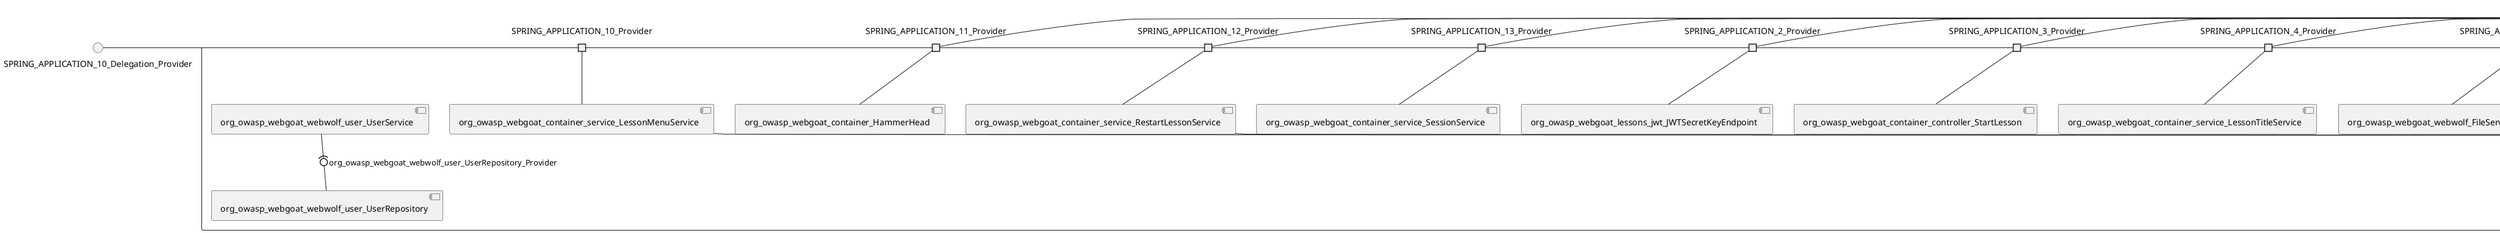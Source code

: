 @startuml
skinparam fixCircleLabelOverlapping true
skinparam componentStyle uml2
() SPRING_APPLICATION_10_Delegation_Provider
() SPRING_APPLICATION_11_Delegation_Provider
() SPRING_APPLICATION_12_Delegation_Provider
() SPRING_APPLICATION_13_Delegation_Provider
() SPRING_APPLICATION_2_Delegation_Provider
() SPRING_APPLICATION_3_Delegation_Provider
() SPRING_APPLICATION_4_Delegation_Provider
() SPRING_APPLICATION_5_Delegation_Provider
() SPRING_APPLICATION_6_Delegation_Provider
() SPRING_APPLICATION_7_Delegation_Provider
() SPRING_APPLICATION_8_Delegation_Provider
() SPRING_APPLICATION_9_Delegation_Provider
() SPRING_APPLICATION_BypassRestrictions_FieldRestrictions_POST_Delegation_Provider
() SPRING_APPLICATION_BypassRestrictions_frontendValidation_POST_Delegation_Provider
() SPRING_APPLICATION_ChromeDevTools_dummy_POST_Delegation_Provider
() SPRING_APPLICATION_CrossSiteScriptingStored_stored_xss_follow_up_POST_Delegation_Provider
() SPRING_APPLICATION_CrossSiteScripting_attack1_POST_Delegation_Provider
() SPRING_APPLICATION_CrossSiteScripting_attack3_POST_Delegation_Provider
() SPRING_APPLICATION_CrossSiteScripting_attack4_POST_Delegation_Provider
() SPRING_APPLICATION_CrossSiteScripting_attack5a_GET_Delegation_Provider
() SPRING_APPLICATION_CrossSiteScripting_attack6a_POST_Delegation_Provider
() SPRING_APPLICATION_CrossSiteScripting_dom_follow_up_POST_Delegation_Provider
() SPRING_APPLICATION_CrossSiteScripting_phone_home_xss_POST_Delegation_Provider
() SPRING_APPLICATION_CrossSiteScripting_quiz_GET_POST_Delegation_Provider
() SPRING_APPLICATION_Delegation_Provider
() SPRING_APPLICATION_GET_10_Delegation_Provider
() SPRING_APPLICATION_GET_11_Delegation_Provider
() SPRING_APPLICATION_GET_2_Delegation_Provider
() SPRING_APPLICATION_GET_3_Delegation_Provider
() SPRING_APPLICATION_GET_4_Delegation_Provider
() SPRING_APPLICATION_GET_5_Delegation_Provider
() SPRING_APPLICATION_GET_6_Delegation_Provider
() SPRING_APPLICATION_GET_7_Delegation_Provider
() SPRING_APPLICATION_GET_8_Delegation_Provider
() SPRING_APPLICATION_GET_9_Delegation_Provider
() SPRING_APPLICATION_GET_Delegation_Provider
() SPRING_APPLICATION_HtmlTampering_task_POST_Delegation_Provider
() SPRING_APPLICATION_HttpBasics_attack1_POST_Delegation_Provider
() SPRING_APPLICATION_HttpBasics_attack2_POST_Delegation_Provider
() SPRING_APPLICATION_IDOR_diff_attributes_POST_Delegation_Provider
() SPRING_APPLICATION_IDOR_login_POST_Delegation_Provider
() SPRING_APPLICATION_IDOR_profile_alt_path_POST_Delegation_Provider
() SPRING_APPLICATION_InsecureDeserialization_task_POST_Delegation_Provider
() SPRING_APPLICATION_InsecureLogin_POST_Delegation_Provider
() SPRING_APPLICATION_JWT_decode_POST_Delegation_Provider
() SPRING_APPLICATION_JWT_jku_POST_Delegation_Provider
() SPRING_APPLICATION_JWT_kid_POST_Delegation_Provider
() SPRING_APPLICATION_JWT_quiz_GET_POST_Delegation_Provider
() SPRING_APPLICATION_JWT_refresh_POST_Delegation_Provider
() SPRING_APPLICATION_JWT_votings_GET_POST_Delegation_Provider
() SPRING_APPLICATION_LogSpoofing_log_bleeding_POST_Delegation_Provider
() SPRING_APPLICATION_LogSpoofing_log_spoofing_POST_Delegation_Provider
() SPRING_APPLICATION_POST_10_Delegation_Provider
() SPRING_APPLICATION_POST_11_Delegation_Provider
() SPRING_APPLICATION_POST_12_Delegation_Provider
() SPRING_APPLICATION_POST_13_Delegation_Provider
() SPRING_APPLICATION_POST_14_Delegation_Provider
() SPRING_APPLICATION_POST_15_Delegation_Provider
() SPRING_APPLICATION_POST_16_Delegation_Provider
() SPRING_APPLICATION_POST_17_Delegation_Provider
() SPRING_APPLICATION_POST_18_Delegation_Provider
() SPRING_APPLICATION_POST_2_Delegation_Provider
() SPRING_APPLICATION_POST_3_Delegation_Provider
() SPRING_APPLICATION_POST_4_Delegation_Provider
() SPRING_APPLICATION_POST_5_Delegation_Provider
() SPRING_APPLICATION_POST_6_Delegation_Provider
() SPRING_APPLICATION_POST_7_Delegation_Provider
() SPRING_APPLICATION_POST_8_Delegation_Provider
() SPRING_APPLICATION_POST_9_Delegation_Provider
() SPRING_APPLICATION_POST_Delegation_Provider
() SPRING_APPLICATION_PUT_Delegation_Provider
() SPRING_APPLICATION_PasswordReset_ForgotPassword_create_password_reset_link_POST_Delegation_Provider
() SPRING_APPLICATION_PasswordReset_SecurityQuestions_POST_Delegation_Provider
() SPRING_APPLICATION_PasswordReset_reset_POST_Delegation_Provider
() SPRING_APPLICATION_PathTraversal_profile_picture_GET_Delegation_Provider
() SPRING_APPLICATION_PathTraversal_profile_picture_fix_GET_Delegation_Provider
() SPRING_APPLICATION_PathTraversal_profile_upload_POST_Delegation_Provider
() SPRING_APPLICATION_PathTraversal_profile_upload_fix_POST_Delegation_Provider
() SPRING_APPLICATION_PathTraversal_profile_upload_remove_user_input_POST_Delegation_Provider
() SPRING_APPLICATION_PathTraversal_random_POST_Delegation_Provider
() SPRING_APPLICATION_PathTraversal_random_picture_GET_Delegation_Provider
() SPRING_APPLICATION_PathTraversal_zip_slip_GET_POST_Delegation_Provider
() SPRING_APPLICATION_SSRF_task1_POST_Delegation_Provider
() SPRING_APPLICATION_SSRF_task2_POST_Delegation_Provider
() SPRING_APPLICATION_SecurePasswords_assignment_POST_Delegation_Provider
() SPRING_APPLICATION_SqlInjectionAdvanced_attack6a_POST_Delegation_Provider
() SPRING_APPLICATION_SqlInjectionAdvanced_attack6b_POST_Delegation_Provider
() SPRING_APPLICATION_SqlInjectionAdvanced_challenge_Login_POST_Delegation_Provider
() SPRING_APPLICATION_SqlInjectionAdvanced_challenge_PUT_Delegation_Provider
() SPRING_APPLICATION_SqlInjectionAdvanced_quiz_GET_POST_Delegation_Provider
() SPRING_APPLICATION_SqlInjectionMitigations_attack10a_POST_Delegation_Provider
() SPRING_APPLICATION_SqlInjectionMitigations_attack10b_POST_Delegation_Provider
() SPRING_APPLICATION_SqlInjectionMitigations_attack12a_POST_Delegation_Provider
() SPRING_APPLICATION_SqlInjectionMitigations_servers_GET_Delegation_Provider
() SPRING_APPLICATION_SqlInjection_assignment5a_POST_Delegation_Provider
() SPRING_APPLICATION_SqlInjection_assignment5b_POST_Delegation_Provider
() SPRING_APPLICATION_SqlInjection_attack10_POST_Delegation_Provider
() SPRING_APPLICATION_SqlInjection_attack2_POST_Delegation_Provider
() SPRING_APPLICATION_SqlInjection_attack3_POST_Delegation_Provider
() SPRING_APPLICATION_SqlInjection_attack4_POST_Delegation_Provider
() SPRING_APPLICATION_SqlInjection_attack5_POST_Delegation_Provider
() SPRING_APPLICATION_SqlInjection_attack8_POST_Delegation_Provider
() SPRING_APPLICATION_SqlInjection_attack9_POST_Delegation_Provider
() SPRING_APPLICATION_SqlOnlyInputValidationOnKeywords_attack_POST_Delegation_Provider
() SPRING_APPLICATION_SqlOnlyInputValidation_attack_POST_Delegation_Provider
() SPRING_APPLICATION_VulnerableComponents_attack1_POST_Delegation_Provider
() SPRING_APPLICATION_WebWolf_GET_Delegation_Provider
() SPRING_APPLICATION_WebWolf_landing_POST_Delegation_Provider
() SPRING_APPLICATION_WebWolf_mail_POST_Delegation_Provider
() SPRING_APPLICATION_challenge_1_POST_Delegation_Provider
() SPRING_APPLICATION_challenge_5_POST_Delegation_Provider
() SPRING_APPLICATION_challenge_7_POST_Delegation_Provider
() SPRING_APPLICATION_challenge_8_GET_Delegation_Provider
() SPRING_APPLICATION_challenge_logo_Delegation_Provider
() SPRING_APPLICATION_cia_quiz_GET_POST_Delegation_Provider
() SPRING_APPLICATION_clientSideFiltering_attack1_POST_Delegation_Provider
() SPRING_APPLICATION_clientSideFiltering_challenge_store_coupons_GET_Delegation_Provider
() SPRING_APPLICATION_clientSideFiltering_getItForFree_POST_Delegation_Provider
() SPRING_APPLICATION_clientSideFiltering_salaries_GET_Delegation_Provider
() SPRING_APPLICATION_crypto_encoding_xor_POST_Delegation_Provider
() SPRING_APPLICATION_crypto_secure_defaults_POST_Delegation_Provider
() SPRING_APPLICATION_jwt_GET_Delegation_Provider
() SPRING_APPLICATION_landing_Delegation_Provider
() SPRING_APPLICATION_lesson_template_GET_POST_Delegation_Provider
() SPRING_APPLICATION_login_oauth_mvc_GET_Delegation_Provider
() SPRING_APPLICATION_mail_DELETE_GET_POST_Delegation_Provider
() SPRING_APPLICATION_register_mvc_POST_Delegation_Provider
() SPRING_APPLICATION_registration_GET_Delegation_Provider
() SPRING_APPLICATION_requests_GET_Delegation_Provider
() SPRING_APPLICATION_scoreboard_data_GET_Delegation_Provider
() SPRING_APPLICATION_server_directory_GET_Delegation_Provider
() SPRING_APPLICATION_service_lessonoverview_mvc_Delegation_Provider
() SPRING_APPLICATION_xxe_comments_GET_Delegation_Provider
rectangle System {
[org_owasp_webgoat_container_HammerHead] [[webgoat-webgoat.repository#_oQpfct-qEe6QaYG_9ktS0Q]]
[org_owasp_webgoat_container_WebWolfRedirect] [[webgoat-webgoat.repository#_oQpfct-qEe6QaYG_9ktS0Q]]
[org_owasp_webgoat_container_controller_StartLesson] [[webgoat-webgoat.repository#_oQpfct-qEe6QaYG_9ktS0Q]]
[org_owasp_webgoat_container_controller_Welcome] [[webgoat-webgoat.repository#_oQpfct-qEe6QaYG_9ktS0Q]]
[org_owasp_webgoat_container_i18n_PluginMessages_Provider] [[webgoat-webgoat.repository#_oQpfct-qEe6QaYG_9ktS0Q]]
[org_owasp_webgoat_container_service_EnvironmentService] [[webgoat-webgoat.repository#_oQpfct-qEe6QaYG_9ktS0Q]]
[org_owasp_webgoat_container_service_HintService] [[webgoat-webgoat.repository#_oQpfct-qEe6QaYG_9ktS0Q]]
[org_owasp_webgoat_container_service_LabelDebugService] [[webgoat-webgoat.repository#_oQpfct-qEe6QaYG_9ktS0Q]]
[org_owasp_webgoat_container_service_LabelService] [[webgoat-webgoat.repository#_oQpfct-qEe6QaYG_9ktS0Q]]
[org_owasp_webgoat_container_service_LessonInfoService] [[webgoat-webgoat.repository#_oQpfct-qEe6QaYG_9ktS0Q]]
[org_owasp_webgoat_container_service_LessonMenuService] [[webgoat-webgoat.repository#_oQpfct-qEe6QaYG_9ktS0Q]]
[org_owasp_webgoat_container_service_LessonProgressService] [[webgoat-webgoat.repository#_oQpfct-qEe6QaYG_9ktS0Q]]
[org_owasp_webgoat_container_service_LessonTitleService] [[webgoat-webgoat.repository#_oQpfct-qEe6QaYG_9ktS0Q]]
[org_owasp_webgoat_container_service_ReportCardService] [[webgoat-webgoat.repository#_oQpfct-qEe6QaYG_9ktS0Q]]
[org_owasp_webgoat_container_service_RestartLessonService] [[webgoat-webgoat.repository#_oQpfct-qEe6QaYG_9ktS0Q]]
[org_owasp_webgoat_container_service_SessionService] [[webgoat-webgoat.repository#_oQpfct-qEe6QaYG_9ktS0Q]]
[org_owasp_webgoat_container_session_UserSessionData_Provider] [[webgoat-webgoat.repository#_oQpfct-qEe6QaYG_9ktS0Q]]
[org_owasp_webgoat_container_session_WebSession_Provider] [[webgoat-webgoat.repository#_oQpfct-qEe6QaYG_9ktS0Q]]
[org_owasp_webgoat_container_users_RegistrationController] [[webgoat-webgoat.repository#_oQpfct-qEe6QaYG_9ktS0Q]]
[org_owasp_webgoat_container_users_Scoreboard] [[webgoat-webgoat.repository#_oQpfct-qEe6QaYG_9ktS0Q]]
[org_owasp_webgoat_container_users_UserRepository] [[webgoat-webgoat.repository#_oQpfct-qEe6QaYG_9ktS0Q]]
[org_owasp_webgoat_container_users_UserService] [[webgoat-webgoat.repository#_oQpfct-qEe6QaYG_9ktS0Q]]
[org_owasp_webgoat_container_users_UserTrackerRepository] [[webgoat-webgoat.repository#_oQpfct-qEe6QaYG_9ktS0Q]]
[org_owasp_webgoat_lessons_authbypass_VerifyAccount] [[webgoat-webgoat.repository#_oQpfct-qEe6QaYG_9ktS0Q]]
[org_owasp_webgoat_lessons_bypassrestrictions_BypassRestrictionsFieldRestrictions] [[webgoat-webgoat.repository#_oQpfct-qEe6QaYG_9ktS0Q]]
[org_owasp_webgoat_lessons_bypassrestrictions_BypassRestrictionsFrontendValidation] [[webgoat-webgoat.repository#_oQpfct-qEe6QaYG_9ktS0Q]]
[org_owasp_webgoat_lessons_challenges_FlagController] [[webgoat-webgoat.repository#_oQpfct-qEe6QaYG_9ktS0Q]]
[org_owasp_webgoat_lessons_challenges_challenge1_Assignment1] [[webgoat-webgoat.repository#_oQpfct-qEe6QaYG_9ktS0Q]]
[org_owasp_webgoat_lessons_challenges_challenge1_ImageServlet] [[webgoat-webgoat.repository#_oQpfct-qEe6QaYG_9ktS0Q]]
[org_owasp_webgoat_lessons_challenges_challenge5_Assignment5] [[webgoat-webgoat.repository#_oQpfct-qEe6QaYG_9ktS0Q]]
[org_owasp_webgoat_lessons_challenges_challenge7_Assignment7] [[webgoat-webgoat.repository#_oQpfct-qEe6QaYG_9ktS0Q]]
[org_owasp_webgoat_lessons_challenges_challenge8_Assignment8] [[webgoat-webgoat.repository#_oQpfct-qEe6QaYG_9ktS0Q]]
[org_owasp_webgoat_lessons_chromedevtools_NetworkDummy] [[webgoat-webgoat.repository#_oQpfct-qEe6QaYG_9ktS0Q]]
[org_owasp_webgoat_lessons_chromedevtools_NetworkLesson] [[webgoat-webgoat.repository#_oQpfct-qEe6QaYG_9ktS0Q]]
[org_owasp_webgoat_lessons_cia_CIAQuiz] [[webgoat-webgoat.repository#_oQpfct-qEe6QaYG_9ktS0Q]]
[org_owasp_webgoat_lessons_clientsidefiltering_ClientSideFilteringAssignment] [[webgoat-webgoat.repository#_oQpfct-qEe6QaYG_9ktS0Q]]
[org_owasp_webgoat_lessons_clientsidefiltering_ClientSideFilteringFreeAssignment] [[webgoat-webgoat.repository#_oQpfct-qEe6QaYG_9ktS0Q]]
[org_owasp_webgoat_lessons_clientsidefiltering_Salaries] [[webgoat-webgoat.repository#_oQpfct-qEe6QaYG_9ktS0Q]]
[org_owasp_webgoat_lessons_clientsidefiltering_ShopEndpoint] [[webgoat-webgoat.repository#_oQpfct-qEe6QaYG_9ktS0Q]]
[org_owasp_webgoat_lessons_cryptography_EncodingAssignment] [[webgoat-webgoat.repository#_oQpfct-qEe6QaYG_9ktS0Q]]
[org_owasp_webgoat_lessons_cryptography_HashingAssignment] [[webgoat-webgoat.repository#_oQpfct-qEe6QaYG_9ktS0Q]]
[org_owasp_webgoat_lessons_cryptography_SecureDefaultsAssignment] [[webgoat-webgoat.repository#_oQpfct-qEe6QaYG_9ktS0Q]]
[org_owasp_webgoat_lessons_cryptography_SigningAssignment] [[webgoat-webgoat.repository#_oQpfct-qEe6QaYG_9ktS0Q]]
[org_owasp_webgoat_lessons_cryptography_XOREncodingAssignment] [[webgoat-webgoat.repository#_oQpfct-qEe6QaYG_9ktS0Q]]
[org_owasp_webgoat_lessons_csrf_CSRFConfirmFlag1] [[webgoat-webgoat.repository#_oQpfct-qEe6QaYG_9ktS0Q]]
[org_owasp_webgoat_lessons_csrf_CSRFFeedback] [[webgoat-webgoat.repository#_oQpfct-qEe6QaYG_9ktS0Q]]
[org_owasp_webgoat_lessons_csrf_CSRFGetFlag] [[webgoat-webgoat.repository#_oQpfct-qEe6QaYG_9ktS0Q]]
[org_owasp_webgoat_lessons_csrf_CSRFLogin] [[webgoat-webgoat.repository#_oQpfct-qEe6QaYG_9ktS0Q]]
[org_owasp_webgoat_lessons_csrf_ForgedReviews] [[webgoat-webgoat.repository#_oQpfct-qEe6QaYG_9ktS0Q]]
[org_owasp_webgoat_lessons_csrf_ObjectMapper_Provider] [[webgoat-webgoat.repository#_oQpfct-qEe6QaYG_9ktS0Q]]
[org_owasp_webgoat_lessons_deserialization_InsecureDeserializationTask] [[webgoat-webgoat.repository#_oQpfct-qEe6QaYG_9ktS0Q]]
[org_owasp_webgoat_lessons_hijacksession_HijackSessionAssignment] [[webgoat-webgoat.repository#_oQpfct-qEe6QaYG_9ktS0Q]]
[org_owasp_webgoat_lessons_hijacksession_cas_HijackSessionAuthenticationProvider] [[webgoat-webgoat.repository#_oQpfct-qEe6QaYG_9ktS0Q]]
[org_owasp_webgoat_lessons_htmltampering_HtmlTamperingTask] [[webgoat-webgoat.repository#_oQpfct-qEe6QaYG_9ktS0Q]]
[org_owasp_webgoat_lessons_httpbasics_HttpBasicsLesson] [[webgoat-webgoat.repository#_oQpfct-qEe6QaYG_9ktS0Q]]
[org_owasp_webgoat_lessons_httpbasics_HttpBasicsQuiz] [[webgoat-webgoat.repository#_oQpfct-qEe6QaYG_9ktS0Q]]
[org_owasp_webgoat_lessons_httpproxies_HttpBasicsInterceptRequest] [[webgoat-webgoat.repository#_oQpfct-qEe6QaYG_9ktS0Q]]
[org_owasp_webgoat_lessons_idor_IDORDiffAttributes] [[webgoat-webgoat.repository#_oQpfct-qEe6QaYG_9ktS0Q]]
[org_owasp_webgoat_lessons_idor_IDOREditOtherProfile] [[webgoat-webgoat.repository#_oQpfct-qEe6QaYG_9ktS0Q]]
[org_owasp_webgoat_lessons_idor_IDORLogin] [[webgoat-webgoat.repository#_oQpfct-qEe6QaYG_9ktS0Q]]
[org_owasp_webgoat_lessons_idor_IDORViewOtherProfile] [[webgoat-webgoat.repository#_oQpfct-qEe6QaYG_9ktS0Q]]
[org_owasp_webgoat_lessons_idor_IDORViewOwnProfile] [[webgoat-webgoat.repository#_oQpfct-qEe6QaYG_9ktS0Q]]
[org_owasp_webgoat_lessons_idor_IDORViewOwnProfileAltUrl] [[webgoat-webgoat.repository#_oQpfct-qEe6QaYG_9ktS0Q]]
[org_owasp_webgoat_lessons_insecurelogin_InsecureLoginTask] [[webgoat-webgoat.repository#_oQpfct-qEe6QaYG_9ktS0Q]]
[org_owasp_webgoat_lessons_jwt_JWTDecodeEndpoint] [[webgoat-webgoat.repository#_oQpfct-qEe6QaYG_9ktS0Q]]
[org_owasp_webgoat_lessons_jwt_JWTQuiz] [[webgoat-webgoat.repository#_oQpfct-qEe6QaYG_9ktS0Q]]
[org_owasp_webgoat_lessons_jwt_JWTRefreshEndpoint] [[webgoat-webgoat.repository#_oQpfct-qEe6QaYG_9ktS0Q]]
[org_owasp_webgoat_lessons_jwt_JWTSecretKeyEndpoint] [[webgoat-webgoat.repository#_oQpfct-qEe6QaYG_9ktS0Q]]
[org_owasp_webgoat_lessons_jwt_JWTVotesEndpoint] [[webgoat-webgoat.repository#_oQpfct-qEe6QaYG_9ktS0Q]]
[org_owasp_webgoat_lessons_jwt_claimmisuse_JWTHeaderJKUEndpoint] [[webgoat-webgoat.repository#_oQpfct-qEe6QaYG_9ktS0Q]]
[org_owasp_webgoat_lessons_jwt_claimmisuse_JWTHeaderKIDEndpoint] [[webgoat-webgoat.repository#_oQpfct-qEe6QaYG_9ktS0Q]]
[org_owasp_webgoat_lessons_lessontemplate_SampleAttack] [[webgoat-webgoat.repository#_oQpfct-qEe6QaYG_9ktS0Q]]
[org_owasp_webgoat_lessons_logging_LogBleedingTask] [[webgoat-webgoat.repository#_oQpfct-qEe6QaYG_9ktS0Q]]
[org_owasp_webgoat_lessons_logging_LogSpoofingTask] [[webgoat-webgoat.repository#_oQpfct-qEe6QaYG_9ktS0Q]]
[org_owasp_webgoat_lessons_missingac_MissingFunctionACHiddenMenus] [[webgoat-webgoat.repository#_oQpfct-qEe6QaYG_9ktS0Q]]
[org_owasp_webgoat_lessons_missingac_MissingFunctionACUsers] [[webgoat-webgoat.repository#_oQpfct-qEe6QaYG_9ktS0Q]]
[org_owasp_webgoat_lessons_missingac_MissingFunctionACYourHash] [[webgoat-webgoat.repository#_oQpfct-qEe6QaYG_9ktS0Q]]
[org_owasp_webgoat_lessons_missingac_MissingFunctionACYourHashAdmin] [[webgoat-webgoat.repository#_oQpfct-qEe6QaYG_9ktS0Q]]
[org_owasp_webgoat_lessons_passwordreset_QuestionsAssignment] [[webgoat-webgoat.repository#_oQpfct-qEe6QaYG_9ktS0Q]]
[org_owasp_webgoat_lessons_passwordreset_ResetLinkAssignment] [[webgoat-webgoat.repository#_oQpfct-qEe6QaYG_9ktS0Q]]
[org_owasp_webgoat_lessons_passwordreset_ResetLinkAssignmentForgotPassword] [[webgoat-webgoat.repository#_oQpfct-qEe6QaYG_9ktS0Q]]
[org_owasp_webgoat_lessons_passwordreset_SecurityQuestionAssignment] [[webgoat-webgoat.repository#_oQpfct-qEe6QaYG_9ktS0Q]]
[org_owasp_webgoat_lessons_passwordreset_SimpleMailAssignment] [[webgoat-webgoat.repository#_oQpfct-qEe6QaYG_9ktS0Q]]
[org_owasp_webgoat_lessons_passwordreset_TriedQuestions] [[webgoat-webgoat.repository#_oQpfct-qEe6QaYG_9ktS0Q]]
[org_owasp_webgoat_lessons_pathtraversal_ProfileUpload] [[webgoat-webgoat.repository#_oQpfct-qEe6QaYG_9ktS0Q]]
[org_owasp_webgoat_lessons_pathtraversal_ProfileUploadFix] [[webgoat-webgoat.repository#_oQpfct-qEe6QaYG_9ktS0Q]]
[org_owasp_webgoat_lessons_pathtraversal_ProfileUploadRemoveUserInput] [[webgoat-webgoat.repository#_oQpfct-qEe6QaYG_9ktS0Q]]
[org_owasp_webgoat_lessons_pathtraversal_ProfileUploadRetrieval] [[webgoat-webgoat.repository#_oQpfct-qEe6QaYG_9ktS0Q]]
[org_owasp_webgoat_lessons_pathtraversal_ProfileZipSlip] [[webgoat-webgoat.repository#_oQpfct-qEe6QaYG_9ktS0Q]]
[org_owasp_webgoat_lessons_securepasswords_SecurePasswordsAssignment] [[webgoat-webgoat.repository#_oQpfct-qEe6QaYG_9ktS0Q]]
[org_owasp_webgoat_lessons_spoofcookie_SpoofCookieAssignment] [[webgoat-webgoat.repository#_oQpfct-qEe6QaYG_9ktS0Q]]
[org_owasp_webgoat_lessons_sqlinjection_advanced_SqlInjectionChallenge] [[webgoat-webgoat.repository#_oQpfct-qEe6QaYG_9ktS0Q]]
[org_owasp_webgoat_lessons_sqlinjection_advanced_SqlInjectionChallengeLogin] [[webgoat-webgoat.repository#_oQpfct-qEe6QaYG_9ktS0Q]]
[org_owasp_webgoat_lessons_sqlinjection_advanced_SqlInjectionLesson6a] [[webgoat-webgoat.repository#_oQpfct-qEe6QaYG_9ktS0Q]]
[org_owasp_webgoat_lessons_sqlinjection_advanced_SqlInjectionLesson6b] [[webgoat-webgoat.repository#_oQpfct-qEe6QaYG_9ktS0Q]]
[org_owasp_webgoat_lessons_sqlinjection_advanced_SqlInjectionQuiz] [[webgoat-webgoat.repository#_oQpfct-qEe6QaYG_9ktS0Q]]
[org_owasp_webgoat_lessons_sqlinjection_introduction_SqlInjectionLesson10] [[webgoat-webgoat.repository#_oQpfct-qEe6QaYG_9ktS0Q]]
[org_owasp_webgoat_lessons_sqlinjection_introduction_SqlInjectionLesson2] [[webgoat-webgoat.repository#_oQpfct-qEe6QaYG_9ktS0Q]]
[org_owasp_webgoat_lessons_sqlinjection_introduction_SqlInjectionLesson3] [[webgoat-webgoat.repository#_oQpfct-qEe6QaYG_9ktS0Q]]
[org_owasp_webgoat_lessons_sqlinjection_introduction_SqlInjectionLesson4] [[webgoat-webgoat.repository#_oQpfct-qEe6QaYG_9ktS0Q]]
[org_owasp_webgoat_lessons_sqlinjection_introduction_SqlInjectionLesson5] [[webgoat-webgoat.repository#_oQpfct-qEe6QaYG_9ktS0Q]]
[org_owasp_webgoat_lessons_sqlinjection_introduction_SqlInjectionLesson5a] [[webgoat-webgoat.repository#_oQpfct-qEe6QaYG_9ktS0Q]]
[org_owasp_webgoat_lessons_sqlinjection_introduction_SqlInjectionLesson5b] [[webgoat-webgoat.repository#_oQpfct-qEe6QaYG_9ktS0Q]]
[org_owasp_webgoat_lessons_sqlinjection_introduction_SqlInjectionLesson8] [[webgoat-webgoat.repository#_oQpfct-qEe6QaYG_9ktS0Q]]
[org_owasp_webgoat_lessons_sqlinjection_introduction_SqlInjectionLesson9] [[webgoat-webgoat.repository#_oQpfct-qEe6QaYG_9ktS0Q]]
[org_owasp_webgoat_lessons_sqlinjection_mitigation_Servers] [[webgoat-webgoat.repository#_oQpfct-qEe6QaYG_9ktS0Q]]
[org_owasp_webgoat_lessons_sqlinjection_mitigation_SqlInjectionLesson10a] [[webgoat-webgoat.repository#_oQpfct-qEe6QaYG_9ktS0Q]]
[org_owasp_webgoat_lessons_sqlinjection_mitigation_SqlInjectionLesson10b] [[webgoat-webgoat.repository#_oQpfct-qEe6QaYG_9ktS0Q]]
[org_owasp_webgoat_lessons_sqlinjection_mitigation_SqlInjectionLesson13] [[webgoat-webgoat.repository#_oQpfct-qEe6QaYG_9ktS0Q]]
[org_owasp_webgoat_lessons_sqlinjection_mitigation_SqlOnlyInputValidation] [[webgoat-webgoat.repository#_oQpfct-qEe6QaYG_9ktS0Q]]
[org_owasp_webgoat_lessons_sqlinjection_mitigation_SqlOnlyInputValidationOnKeywords] [[webgoat-webgoat.repository#_oQpfct-qEe6QaYG_9ktS0Q]]
[org_owasp_webgoat_lessons_ssrf_SSRFTask1] [[webgoat-webgoat.repository#_oQpfct-qEe6QaYG_9ktS0Q]]
[org_owasp_webgoat_lessons_ssrf_SSRFTask2] [[webgoat-webgoat.repository#_oQpfct-qEe6QaYG_9ktS0Q]]
[org_owasp_webgoat_lessons_vulnerablecomponents_VulnerableComponentsLesson] [[webgoat-webgoat.repository#_oQpfct-qEe6QaYG_9ktS0Q]]
[org_owasp_webgoat_lessons_webwolfintroduction_LandingAssignment] [[webgoat-webgoat.repository#_oQpfct-qEe6QaYG_9ktS0Q]]
[org_owasp_webgoat_lessons_webwolfintroduction_MailAssignment] [[webgoat-webgoat.repository#_oQpfct-qEe6QaYG_9ktS0Q]]
[org_owasp_webgoat_lessons_xss_CrossSiteScriptingLesson1] [[webgoat-webgoat.repository#_oQpfct-qEe6QaYG_9ktS0Q]]
[org_owasp_webgoat_lessons_xss_CrossSiteScriptingLesson3] [[webgoat-webgoat.repository#_oQpfct-qEe6QaYG_9ktS0Q]]
[org_owasp_webgoat_lessons_xss_CrossSiteScriptingLesson4] [[webgoat-webgoat.repository#_oQpfct-qEe6QaYG_9ktS0Q]]
[org_owasp_webgoat_lessons_xss_CrossSiteScriptingLesson5a] [[webgoat-webgoat.repository#_oQpfct-qEe6QaYG_9ktS0Q]]
[org_owasp_webgoat_lessons_xss_CrossSiteScriptingLesson6a] [[webgoat-webgoat.repository#_oQpfct-qEe6QaYG_9ktS0Q]]
[org_owasp_webgoat_lessons_xss_CrossSiteScriptingQuiz] [[webgoat-webgoat.repository#_oQpfct-qEe6QaYG_9ktS0Q]]
[org_owasp_webgoat_lessons_xss_DOMCrossSiteScripting] [[webgoat-webgoat.repository#_oQpfct-qEe6QaYG_9ktS0Q]]
[org_owasp_webgoat_lessons_xss_DOMCrossSiteScriptingVerifier] [[webgoat-webgoat.repository#_oQpfct-qEe6QaYG_9ktS0Q]]
[org_owasp_webgoat_lessons_xss_stored_StoredCrossSiteScriptingVerifier] [[webgoat-webgoat.repository#_oQpfct-qEe6QaYG_9ktS0Q]]
[org_owasp_webgoat_lessons_xss_stored_StoredXssComments] [[webgoat-webgoat.repository#_oQpfct-qEe6QaYG_9ktS0Q]]
[org_owasp_webgoat_lessons_xxe_BlindSendFileAssignment] [[webgoat-webgoat.repository#_oQpfct-qEe6QaYG_9ktS0Q]]
[org_owasp_webgoat_lessons_xxe_CommentsCache] [[webgoat-webgoat.repository#_oQpfct-qEe6QaYG_9ktS0Q]]
[org_owasp_webgoat_lessons_xxe_CommentsEndpoint] [[webgoat-webgoat.repository#_oQpfct-qEe6QaYG_9ktS0Q]]
[org_owasp_webgoat_lessons_xxe_ContentTypeAssignment] [[webgoat-webgoat.repository#_oQpfct-qEe6QaYG_9ktS0Q]]
[org_owasp_webgoat_lessons_xxe_SimpleXXE] [[webgoat-webgoat.repository#_oQpfct-qEe6QaYG_9ktS0Q]]
[org_owasp_webgoat_webwolf_FileServer] [[webgoat-webgoat.repository#_oQpfct-qEe6QaYG_9ktS0Q]]
[org_owasp_webgoat_webwolf_jwt_JWTController] [[webgoat-webgoat.repository#_oQpfct-qEe6QaYG_9ktS0Q]]
[org_owasp_webgoat_webwolf_mailbox_MailboxController] [[webgoat-webgoat.repository#_oQpfct-qEe6QaYG_9ktS0Q]]
[org_owasp_webgoat_webwolf_mailbox_MailboxRepository] [[webgoat-webgoat.repository#_oQpfct-qEe6QaYG_9ktS0Q]]
[org_owasp_webgoat_webwolf_requests_LandingPage] [[webgoat-webgoat.repository#_oQpfct-qEe6QaYG_9ktS0Q]]
[org_owasp_webgoat_webwolf_requests_Requests] [[webgoat-webgoat.repository#_oQpfct-qEe6QaYG_9ktS0Q]]
[org_owasp_webgoat_webwolf_user_UserRepository] [[webgoat-webgoat.repository#_oQpfct-qEe6QaYG_9ktS0Q]]
[org_owasp_webgoat_webwolf_user_UserService] [[webgoat-webgoat.repository#_oQpfct-qEe6QaYG_9ktS0Q]]
port SPRING_APPLICATION_10_Provider
SPRING_APPLICATION_10_Delegation_Provider - SPRING_APPLICATION_10_Provider
SPRING_APPLICATION_10_Provider - [org_owasp_webgoat_container_service_LessonMenuService]
port SPRING_APPLICATION_11_Provider
SPRING_APPLICATION_11_Delegation_Provider - SPRING_APPLICATION_11_Provider
SPRING_APPLICATION_11_Provider - [org_owasp_webgoat_container_HammerHead]
port SPRING_APPLICATION_12_Provider
SPRING_APPLICATION_12_Delegation_Provider - SPRING_APPLICATION_12_Provider
SPRING_APPLICATION_12_Provider - [org_owasp_webgoat_container_service_RestartLessonService]
port SPRING_APPLICATION_13_Provider
SPRING_APPLICATION_13_Delegation_Provider - SPRING_APPLICATION_13_Provider
SPRING_APPLICATION_13_Provider - [org_owasp_webgoat_container_service_SessionService]
port SPRING_APPLICATION_2_Provider
SPRING_APPLICATION_2_Delegation_Provider - SPRING_APPLICATION_2_Provider
SPRING_APPLICATION_2_Provider - [org_owasp_webgoat_lessons_jwt_JWTSecretKeyEndpoint]
port SPRING_APPLICATION_3_Provider
SPRING_APPLICATION_3_Delegation_Provider - SPRING_APPLICATION_3_Provider
SPRING_APPLICATION_3_Provider - [org_owasp_webgoat_container_controller_StartLesson]
port SPRING_APPLICATION_4_Provider
SPRING_APPLICATION_4_Delegation_Provider - SPRING_APPLICATION_4_Provider
SPRING_APPLICATION_4_Provider - [org_owasp_webgoat_container_service_LessonTitleService]
port SPRING_APPLICATION_5_Provider
SPRING_APPLICATION_5_Delegation_Provider - SPRING_APPLICATION_5_Provider
SPRING_APPLICATION_5_Provider - [org_owasp_webgoat_webwolf_FileServer]
port SPRING_APPLICATION_6_Provider
SPRING_APPLICATION_6_Delegation_Provider - SPRING_APPLICATION_6_Provider
SPRING_APPLICATION_6_Provider - [org_owasp_webgoat_container_service_LessonInfoService]
port SPRING_APPLICATION_7_Provider
SPRING_APPLICATION_7_Delegation_Provider - SPRING_APPLICATION_7_Provider
SPRING_APPLICATION_7_Provider - [org_owasp_webgoat_lessons_httpproxies_HttpBasicsInterceptRequest]
port SPRING_APPLICATION_8_Provider
SPRING_APPLICATION_8_Delegation_Provider - SPRING_APPLICATION_8_Provider
SPRING_APPLICATION_8_Provider - [org_owasp_webgoat_lessons_cryptography_SigningAssignment]
port SPRING_APPLICATION_9_Provider
SPRING_APPLICATION_9_Delegation_Provider - SPRING_APPLICATION_9_Provider
SPRING_APPLICATION_9_Provider - [org_owasp_webgoat_lessons_cryptography_HashingAssignment]
port SPRING_APPLICATION_BypassRestrictions_FieldRestrictions_POST_Provider
SPRING_APPLICATION_BypassRestrictions_FieldRestrictions_POST_Delegation_Provider - SPRING_APPLICATION_BypassRestrictions_FieldRestrictions_POST_Provider
SPRING_APPLICATION_BypassRestrictions_FieldRestrictions_POST_Provider - [org_owasp_webgoat_lessons_bypassrestrictions_BypassRestrictionsFieldRestrictions]
port SPRING_APPLICATION_BypassRestrictions_frontendValidation_POST_Provider
SPRING_APPLICATION_BypassRestrictions_frontendValidation_POST_Delegation_Provider - SPRING_APPLICATION_BypassRestrictions_frontendValidation_POST_Provider
SPRING_APPLICATION_BypassRestrictions_frontendValidation_POST_Provider - [org_owasp_webgoat_lessons_bypassrestrictions_BypassRestrictionsFrontendValidation]
port SPRING_APPLICATION_ChromeDevTools_dummy_POST_Provider
SPRING_APPLICATION_ChromeDevTools_dummy_POST_Delegation_Provider - SPRING_APPLICATION_ChromeDevTools_dummy_POST_Provider
SPRING_APPLICATION_ChromeDevTools_dummy_POST_Provider - [org_owasp_webgoat_lessons_chromedevtools_NetworkDummy]
port SPRING_APPLICATION_CrossSiteScriptingStored_stored_xss_follow_up_POST_Provider
SPRING_APPLICATION_CrossSiteScriptingStored_stored_xss_follow_up_POST_Delegation_Provider - SPRING_APPLICATION_CrossSiteScriptingStored_stored_xss_follow_up_POST_Provider
SPRING_APPLICATION_CrossSiteScriptingStored_stored_xss_follow_up_POST_Provider - [org_owasp_webgoat_lessons_xss_stored_StoredCrossSiteScriptingVerifier]
port SPRING_APPLICATION_CrossSiteScripting_attack1_POST_Provider
SPRING_APPLICATION_CrossSiteScripting_attack1_POST_Delegation_Provider - SPRING_APPLICATION_CrossSiteScripting_attack1_POST_Provider
SPRING_APPLICATION_CrossSiteScripting_attack1_POST_Provider - [org_owasp_webgoat_lessons_xss_CrossSiteScriptingLesson1]
port SPRING_APPLICATION_CrossSiteScripting_attack3_POST_Provider
SPRING_APPLICATION_CrossSiteScripting_attack3_POST_Delegation_Provider - SPRING_APPLICATION_CrossSiteScripting_attack3_POST_Provider
SPRING_APPLICATION_CrossSiteScripting_attack3_POST_Provider - [org_owasp_webgoat_lessons_xss_CrossSiteScriptingLesson3]
port SPRING_APPLICATION_CrossSiteScripting_attack4_POST_Provider
SPRING_APPLICATION_CrossSiteScripting_attack4_POST_Delegation_Provider - SPRING_APPLICATION_CrossSiteScripting_attack4_POST_Provider
SPRING_APPLICATION_CrossSiteScripting_attack4_POST_Provider - [org_owasp_webgoat_lessons_xss_CrossSiteScriptingLesson4]
port SPRING_APPLICATION_CrossSiteScripting_attack5a_GET_Provider
SPRING_APPLICATION_CrossSiteScripting_attack5a_GET_Delegation_Provider - SPRING_APPLICATION_CrossSiteScripting_attack5a_GET_Provider
SPRING_APPLICATION_CrossSiteScripting_attack5a_GET_Provider - [org_owasp_webgoat_lessons_xss_CrossSiteScriptingLesson5a]
port SPRING_APPLICATION_CrossSiteScripting_attack6a_POST_Provider
SPRING_APPLICATION_CrossSiteScripting_attack6a_POST_Delegation_Provider - SPRING_APPLICATION_CrossSiteScripting_attack6a_POST_Provider
SPRING_APPLICATION_CrossSiteScripting_attack6a_POST_Provider - [org_owasp_webgoat_lessons_xss_CrossSiteScriptingLesson6a]
port SPRING_APPLICATION_CrossSiteScripting_dom_follow_up_POST_Provider
SPRING_APPLICATION_CrossSiteScripting_dom_follow_up_POST_Delegation_Provider - SPRING_APPLICATION_CrossSiteScripting_dom_follow_up_POST_Provider
SPRING_APPLICATION_CrossSiteScripting_dom_follow_up_POST_Provider - [org_owasp_webgoat_lessons_xss_DOMCrossSiteScriptingVerifier]
port SPRING_APPLICATION_CrossSiteScripting_phone_home_xss_POST_Provider
SPRING_APPLICATION_CrossSiteScripting_phone_home_xss_POST_Delegation_Provider - SPRING_APPLICATION_CrossSiteScripting_phone_home_xss_POST_Provider
SPRING_APPLICATION_CrossSiteScripting_phone_home_xss_POST_Provider - [org_owasp_webgoat_lessons_xss_DOMCrossSiteScripting]
port SPRING_APPLICATION_CrossSiteScripting_quiz_GET_POST_Provider
SPRING_APPLICATION_CrossSiteScripting_quiz_GET_POST_Delegation_Provider - SPRING_APPLICATION_CrossSiteScripting_quiz_GET_POST_Provider
SPRING_APPLICATION_CrossSiteScripting_quiz_GET_POST_Provider - [org_owasp_webgoat_lessons_xss_CrossSiteScriptingQuiz]
port SPRING_APPLICATION_Provider
SPRING_APPLICATION_Delegation_Provider - SPRING_APPLICATION_Provider
SPRING_APPLICATION_Provider - [org_owasp_webgoat_container_service_LabelDebugService]
port SPRING_APPLICATION_GET_10_Provider
SPRING_APPLICATION_GET_10_Delegation_Provider - SPRING_APPLICATION_GET_10_Provider
SPRING_APPLICATION_GET_10_Provider - [org_owasp_webgoat_lessons_idor_IDORViewOtherProfile]
port SPRING_APPLICATION_GET_11_Provider
SPRING_APPLICATION_GET_11_Delegation_Provider - SPRING_APPLICATION_GET_11_Provider
SPRING_APPLICATION_GET_11_Provider - [org_owasp_webgoat_container_controller_Welcome]
port SPRING_APPLICATION_GET_2_Provider
SPRING_APPLICATION_GET_2_Delegation_Provider - SPRING_APPLICATION_GET_2_Provider
SPRING_APPLICATION_GET_2_Provider - [org_owasp_webgoat_container_service_ReportCardService]
port SPRING_APPLICATION_GET_3_Provider
SPRING_APPLICATION_GET_3_Delegation_Provider - SPRING_APPLICATION_GET_3_Provider
SPRING_APPLICATION_GET_3_Provider - [org_owasp_webgoat_lessons_xss_stored_StoredXssComments]
port SPRING_APPLICATION_GET_4_Provider
SPRING_APPLICATION_GET_4_Delegation_Provider - SPRING_APPLICATION_GET_4_Provider
SPRING_APPLICATION_GET_4_Provider - [org_owasp_webgoat_lessons_missingac_MissingFunctionACUsers]
port SPRING_APPLICATION_GET_5_Provider
SPRING_APPLICATION_GET_5_Delegation_Provider - SPRING_APPLICATION_GET_5_Provider
SPRING_APPLICATION_GET_5_Provider - [org_owasp_webgoat_container_service_HintService]
port SPRING_APPLICATION_GET_6_Provider
SPRING_APPLICATION_GET_6_Delegation_Provider - SPRING_APPLICATION_GET_6_Provider
SPRING_APPLICATION_GET_6_Provider - [org_owasp_webgoat_lessons_cryptography_EncodingAssignment]
port SPRING_APPLICATION_GET_7_Provider
SPRING_APPLICATION_GET_7_Delegation_Provider - SPRING_APPLICATION_GET_7_Provider
SPRING_APPLICATION_GET_7_Provider - [org_owasp_webgoat_container_service_LabelService]
port SPRING_APPLICATION_GET_8_Provider
SPRING_APPLICATION_GET_8_Delegation_Provider - SPRING_APPLICATION_GET_8_Provider
SPRING_APPLICATION_GET_8_Provider - [org_owasp_webgoat_lessons_idor_IDORViewOwnProfile]
port SPRING_APPLICATION_GET_9_Provider
SPRING_APPLICATION_GET_9_Delegation_Provider - SPRING_APPLICATION_GET_9_Provider
SPRING_APPLICATION_GET_9_Provider - [org_owasp_webgoat_lessons_csrf_ForgedReviews]
port SPRING_APPLICATION_GET_Provider
SPRING_APPLICATION_GET_Delegation_Provider - SPRING_APPLICATION_GET_Provider
SPRING_APPLICATION_GET_Provider - [org_owasp_webgoat_lessons_spoofcookie_SpoofCookieAssignment]
port SPRING_APPLICATION_HtmlTampering_task_POST_Provider
SPRING_APPLICATION_HtmlTampering_task_POST_Delegation_Provider - SPRING_APPLICATION_HtmlTampering_task_POST_Provider
SPRING_APPLICATION_HtmlTampering_task_POST_Provider - [org_owasp_webgoat_lessons_htmltampering_HtmlTamperingTask]
port SPRING_APPLICATION_HttpBasics_attack1_POST_Provider
SPRING_APPLICATION_HttpBasics_attack1_POST_Delegation_Provider - SPRING_APPLICATION_HttpBasics_attack1_POST_Provider
SPRING_APPLICATION_HttpBasics_attack1_POST_Provider - [org_owasp_webgoat_lessons_httpbasics_HttpBasicsLesson]
port SPRING_APPLICATION_HttpBasics_attack2_POST_Provider
SPRING_APPLICATION_HttpBasics_attack2_POST_Delegation_Provider - SPRING_APPLICATION_HttpBasics_attack2_POST_Provider
SPRING_APPLICATION_HttpBasics_attack2_POST_Provider - [org_owasp_webgoat_lessons_httpbasics_HttpBasicsQuiz]
port SPRING_APPLICATION_IDOR_diff_attributes_POST_Provider
SPRING_APPLICATION_IDOR_diff_attributes_POST_Delegation_Provider - SPRING_APPLICATION_IDOR_diff_attributes_POST_Provider
SPRING_APPLICATION_IDOR_diff_attributes_POST_Provider - [org_owasp_webgoat_lessons_idor_IDORDiffAttributes]
port SPRING_APPLICATION_IDOR_login_POST_Provider
SPRING_APPLICATION_IDOR_login_POST_Delegation_Provider - SPRING_APPLICATION_IDOR_login_POST_Provider
SPRING_APPLICATION_IDOR_login_POST_Provider - [org_owasp_webgoat_lessons_idor_IDORLogin]
port SPRING_APPLICATION_IDOR_profile_alt_path_POST_Provider
SPRING_APPLICATION_IDOR_profile_alt_path_POST_Delegation_Provider - SPRING_APPLICATION_IDOR_profile_alt_path_POST_Provider
SPRING_APPLICATION_IDOR_profile_alt_path_POST_Provider - [org_owasp_webgoat_lessons_idor_IDORViewOwnProfileAltUrl]
port SPRING_APPLICATION_InsecureDeserialization_task_POST_Provider
SPRING_APPLICATION_InsecureDeserialization_task_POST_Delegation_Provider - SPRING_APPLICATION_InsecureDeserialization_task_POST_Provider
SPRING_APPLICATION_InsecureDeserialization_task_POST_Provider - [org_owasp_webgoat_lessons_deserialization_InsecureDeserializationTask]
port SPRING_APPLICATION_InsecureLogin_POST_Provider
SPRING_APPLICATION_InsecureLogin_POST_Delegation_Provider - SPRING_APPLICATION_InsecureLogin_POST_Provider
SPRING_APPLICATION_InsecureLogin_POST_Provider - [org_owasp_webgoat_lessons_insecurelogin_InsecureLoginTask]
port SPRING_APPLICATION_JWT_decode_POST_Provider
SPRING_APPLICATION_JWT_decode_POST_Delegation_Provider - SPRING_APPLICATION_JWT_decode_POST_Provider
SPRING_APPLICATION_JWT_decode_POST_Provider - [org_owasp_webgoat_lessons_jwt_JWTDecodeEndpoint]
port SPRING_APPLICATION_JWT_jku_POST_Provider
SPRING_APPLICATION_JWT_jku_POST_Delegation_Provider - SPRING_APPLICATION_JWT_jku_POST_Provider
SPRING_APPLICATION_JWT_jku_POST_Provider - [org_owasp_webgoat_lessons_jwt_claimmisuse_JWTHeaderJKUEndpoint]
port SPRING_APPLICATION_JWT_kid_POST_Provider
SPRING_APPLICATION_JWT_kid_POST_Delegation_Provider - SPRING_APPLICATION_JWT_kid_POST_Provider
SPRING_APPLICATION_JWT_kid_POST_Provider - [org_owasp_webgoat_lessons_jwt_claimmisuse_JWTHeaderKIDEndpoint]
port SPRING_APPLICATION_JWT_quiz_GET_POST_Provider
SPRING_APPLICATION_JWT_quiz_GET_POST_Delegation_Provider - SPRING_APPLICATION_JWT_quiz_GET_POST_Provider
SPRING_APPLICATION_JWT_quiz_GET_POST_Provider - [org_owasp_webgoat_lessons_jwt_JWTQuiz]
port SPRING_APPLICATION_JWT_refresh_POST_Provider
SPRING_APPLICATION_JWT_refresh_POST_Delegation_Provider - SPRING_APPLICATION_JWT_refresh_POST_Provider
SPRING_APPLICATION_JWT_refresh_POST_Provider - [org_owasp_webgoat_lessons_jwt_JWTRefreshEndpoint]
port SPRING_APPLICATION_JWT_votings_GET_POST_Provider
SPRING_APPLICATION_JWT_votings_GET_POST_Delegation_Provider - SPRING_APPLICATION_JWT_votings_GET_POST_Provider
SPRING_APPLICATION_JWT_votings_GET_POST_Provider - [org_owasp_webgoat_lessons_jwt_JWTVotesEndpoint]
port SPRING_APPLICATION_LogSpoofing_log_bleeding_POST_Provider
SPRING_APPLICATION_LogSpoofing_log_bleeding_POST_Delegation_Provider - SPRING_APPLICATION_LogSpoofing_log_bleeding_POST_Provider
SPRING_APPLICATION_LogSpoofing_log_bleeding_POST_Provider - [org_owasp_webgoat_lessons_logging_LogBleedingTask]
port SPRING_APPLICATION_LogSpoofing_log_spoofing_POST_Provider
SPRING_APPLICATION_LogSpoofing_log_spoofing_POST_Delegation_Provider - SPRING_APPLICATION_LogSpoofing_log_spoofing_POST_Provider
SPRING_APPLICATION_LogSpoofing_log_spoofing_POST_Provider - [org_owasp_webgoat_lessons_logging_LogSpoofingTask]
port SPRING_APPLICATION_POST_10_Provider
SPRING_APPLICATION_POST_10_Delegation_Provider - SPRING_APPLICATION_POST_10_Provider
SPRING_APPLICATION_POST_10_Provider - [org_owasp_webgoat_lessons_passwordreset_SimpleMailAssignment]
port SPRING_APPLICATION_POST_11_Provider
SPRING_APPLICATION_POST_11_Delegation_Provider - SPRING_APPLICATION_POST_11_Provider
SPRING_APPLICATION_POST_11_Provider - [org_owasp_webgoat_lessons_csrf_CSRFFeedback]
port SPRING_APPLICATION_POST_12_Provider
SPRING_APPLICATION_POST_12_Delegation_Provider - SPRING_APPLICATION_POST_12_Provider
SPRING_APPLICATION_POST_12_Provider - [org_owasp_webgoat_lessons_missingac_MissingFunctionACYourHashAdmin]
port SPRING_APPLICATION_POST_13_Provider
SPRING_APPLICATION_POST_13_Delegation_Provider - SPRING_APPLICATION_POST_13_Provider
SPRING_APPLICATION_POST_13_Provider - [org_owasp_webgoat_lessons_missingac_MissingFunctionACHiddenMenus]
port SPRING_APPLICATION_POST_14_Provider
SPRING_APPLICATION_POST_14_Delegation_Provider - SPRING_APPLICATION_POST_14_Provider
SPRING_APPLICATION_POST_14_Provider - [org_owasp_webgoat_lessons_csrf_CSRFLogin]
port SPRING_APPLICATION_POST_15_Provider
SPRING_APPLICATION_POST_15_Delegation_Provider - SPRING_APPLICATION_POST_15_Provider
SPRING_APPLICATION_POST_15_Provider - [org_owasp_webgoat_lessons_hijacksession_HijackSessionAssignment]
port SPRING_APPLICATION_POST_16_Provider
SPRING_APPLICATION_POST_16_Delegation_Provider - SPRING_APPLICATION_POST_16_Provider
SPRING_APPLICATION_POST_16_Provider - [org_owasp_webgoat_lessons_spoofcookie_SpoofCookieAssignment]
port SPRING_APPLICATION_POST_17_Provider
SPRING_APPLICATION_POST_17_Delegation_Provider - SPRING_APPLICATION_POST_17_Provider
SPRING_APPLICATION_POST_17_Provider - [org_owasp_webgoat_lessons_csrf_CSRFGetFlag]
port SPRING_APPLICATION_POST_18_Provider
SPRING_APPLICATION_POST_18_Delegation_Provider - SPRING_APPLICATION_POST_18_Provider
SPRING_APPLICATION_POST_18_Provider - [org_owasp_webgoat_lessons_xxe_ContentTypeAssignment]
port SPRING_APPLICATION_POST_2_Provider
SPRING_APPLICATION_POST_2_Delegation_Provider - SPRING_APPLICATION_POST_2_Provider
SPRING_APPLICATION_POST_2_Provider - [org_owasp_webgoat_lessons_challenges_FlagController]
port SPRING_APPLICATION_POST_3_Provider
SPRING_APPLICATION_POST_3_Delegation_Provider - SPRING_APPLICATION_POST_3_Provider
SPRING_APPLICATION_POST_3_Provider - [org_owasp_webgoat_lessons_chromedevtools_NetworkLesson]
port SPRING_APPLICATION_POST_4_Provider
SPRING_APPLICATION_POST_4_Delegation_Provider - SPRING_APPLICATION_POST_4_Provider
SPRING_APPLICATION_POST_4_Provider - [org_owasp_webgoat_lessons_authbypass_VerifyAccount]
port SPRING_APPLICATION_POST_5_Provider
SPRING_APPLICATION_POST_5_Delegation_Provider - SPRING_APPLICATION_POST_5_Provider
SPRING_APPLICATION_POST_5_Provider - [org_owasp_webgoat_lessons_passwordreset_QuestionsAssignment]
port SPRING_APPLICATION_POST_6_Provider
SPRING_APPLICATION_POST_6_Delegation_Provider - SPRING_APPLICATION_POST_6_Provider
SPRING_APPLICATION_POST_6_Provider - [org_owasp_webgoat_lessons_xxe_BlindSendFileAssignment]
port SPRING_APPLICATION_POST_7_Provider
SPRING_APPLICATION_POST_7_Delegation_Provider - SPRING_APPLICATION_POST_7_Provider
SPRING_APPLICATION_POST_7_Provider - [org_owasp_webgoat_lessons_csrf_CSRFConfirmFlag1]
port SPRING_APPLICATION_POST_8_Provider
SPRING_APPLICATION_POST_8_Delegation_Provider - SPRING_APPLICATION_POST_8_Provider
SPRING_APPLICATION_POST_8_Provider - [org_owasp_webgoat_lessons_xxe_SimpleXXE]
port SPRING_APPLICATION_POST_9_Provider
SPRING_APPLICATION_POST_9_Delegation_Provider - SPRING_APPLICATION_POST_9_Provider
SPRING_APPLICATION_POST_9_Provider - [org_owasp_webgoat_lessons_missingac_MissingFunctionACUsers]
port SPRING_APPLICATION_POST_Provider
SPRING_APPLICATION_POST_Delegation_Provider - SPRING_APPLICATION_POST_Provider
SPRING_APPLICATION_POST_Provider - [org_owasp_webgoat_lessons_missingac_MissingFunctionACYourHash]
port SPRING_APPLICATION_PUT_Provider
SPRING_APPLICATION_PUT_Delegation_Provider - SPRING_APPLICATION_PUT_Provider
SPRING_APPLICATION_PUT_Provider - [org_owasp_webgoat_lessons_idor_IDOREditOtherProfile]
port SPRING_APPLICATION_PasswordReset_ForgotPassword_create_password_reset_link_POST_Provider
SPRING_APPLICATION_PasswordReset_ForgotPassword_create_password_reset_link_POST_Delegation_Provider - SPRING_APPLICATION_PasswordReset_ForgotPassword_create_password_reset_link_POST_Provider
SPRING_APPLICATION_PasswordReset_ForgotPassword_create_password_reset_link_POST_Provider - [org_owasp_webgoat_lessons_passwordreset_ResetLinkAssignmentForgotPassword]
port SPRING_APPLICATION_PasswordReset_SecurityQuestions_POST_Provider
SPRING_APPLICATION_PasswordReset_SecurityQuestions_POST_Delegation_Provider - SPRING_APPLICATION_PasswordReset_SecurityQuestions_POST_Provider
SPRING_APPLICATION_PasswordReset_SecurityQuestions_POST_Provider - [org_owasp_webgoat_lessons_passwordreset_SecurityQuestionAssignment]
port SPRING_APPLICATION_PasswordReset_reset_POST_Provider
SPRING_APPLICATION_PasswordReset_reset_POST_Delegation_Provider - SPRING_APPLICATION_PasswordReset_reset_POST_Provider
SPRING_APPLICATION_PasswordReset_reset_POST_Provider - [org_owasp_webgoat_lessons_passwordreset_ResetLinkAssignment]
port SPRING_APPLICATION_PathTraversal_profile_picture_GET_Provider
SPRING_APPLICATION_PathTraversal_profile_picture_GET_Delegation_Provider - SPRING_APPLICATION_PathTraversal_profile_picture_GET_Provider
SPRING_APPLICATION_PathTraversal_profile_picture_GET_Provider - [org_owasp_webgoat_lessons_pathtraversal_ProfileUpload]
port SPRING_APPLICATION_PathTraversal_profile_picture_fix_GET_Provider
SPRING_APPLICATION_PathTraversal_profile_picture_fix_GET_Delegation_Provider - SPRING_APPLICATION_PathTraversal_profile_picture_fix_GET_Provider
SPRING_APPLICATION_PathTraversal_profile_picture_fix_GET_Provider - [org_owasp_webgoat_lessons_pathtraversal_ProfileUploadFix]
port SPRING_APPLICATION_PathTraversal_profile_upload_POST_Provider
SPRING_APPLICATION_PathTraversal_profile_upload_POST_Delegation_Provider - SPRING_APPLICATION_PathTraversal_profile_upload_POST_Provider
SPRING_APPLICATION_PathTraversal_profile_upload_POST_Provider - [org_owasp_webgoat_lessons_pathtraversal_ProfileUpload]
port SPRING_APPLICATION_PathTraversal_profile_upload_fix_POST_Provider
SPRING_APPLICATION_PathTraversal_profile_upload_fix_POST_Delegation_Provider - SPRING_APPLICATION_PathTraversal_profile_upload_fix_POST_Provider
SPRING_APPLICATION_PathTraversal_profile_upload_fix_POST_Provider - [org_owasp_webgoat_lessons_pathtraversal_ProfileUploadFix]
port SPRING_APPLICATION_PathTraversal_profile_upload_remove_user_input_POST_Provider
SPRING_APPLICATION_PathTraversal_profile_upload_remove_user_input_POST_Delegation_Provider - SPRING_APPLICATION_PathTraversal_profile_upload_remove_user_input_POST_Provider
SPRING_APPLICATION_PathTraversal_profile_upload_remove_user_input_POST_Provider - [org_owasp_webgoat_lessons_pathtraversal_ProfileUploadRemoveUserInput]
port SPRING_APPLICATION_PathTraversal_random_POST_Provider
SPRING_APPLICATION_PathTraversal_random_POST_Delegation_Provider - SPRING_APPLICATION_PathTraversal_random_POST_Provider
SPRING_APPLICATION_PathTraversal_random_POST_Provider - [org_owasp_webgoat_lessons_pathtraversal_ProfileUploadRetrieval]
port SPRING_APPLICATION_PathTraversal_random_picture_GET_Provider
SPRING_APPLICATION_PathTraversal_random_picture_GET_Delegation_Provider - SPRING_APPLICATION_PathTraversal_random_picture_GET_Provider
SPRING_APPLICATION_PathTraversal_random_picture_GET_Provider - [org_owasp_webgoat_lessons_pathtraversal_ProfileUploadRetrieval]
port SPRING_APPLICATION_PathTraversal_zip_slip_GET_POST_Provider
SPRING_APPLICATION_PathTraversal_zip_slip_GET_POST_Delegation_Provider - SPRING_APPLICATION_PathTraversal_zip_slip_GET_POST_Provider
SPRING_APPLICATION_PathTraversal_zip_slip_GET_POST_Provider - [org_owasp_webgoat_lessons_pathtraversal_ProfileZipSlip]
port SPRING_APPLICATION_SSRF_task1_POST_Provider
SPRING_APPLICATION_SSRF_task1_POST_Delegation_Provider - SPRING_APPLICATION_SSRF_task1_POST_Provider
SPRING_APPLICATION_SSRF_task1_POST_Provider - [org_owasp_webgoat_lessons_ssrf_SSRFTask1]
port SPRING_APPLICATION_SSRF_task2_POST_Provider
SPRING_APPLICATION_SSRF_task2_POST_Delegation_Provider - SPRING_APPLICATION_SSRF_task2_POST_Provider
SPRING_APPLICATION_SSRF_task2_POST_Provider - [org_owasp_webgoat_lessons_ssrf_SSRFTask2]
port SPRING_APPLICATION_SecurePasswords_assignment_POST_Provider
SPRING_APPLICATION_SecurePasswords_assignment_POST_Delegation_Provider - SPRING_APPLICATION_SecurePasswords_assignment_POST_Provider
SPRING_APPLICATION_SecurePasswords_assignment_POST_Provider - [org_owasp_webgoat_lessons_securepasswords_SecurePasswordsAssignment]
port SPRING_APPLICATION_SqlInjectionAdvanced_attack6a_POST_Provider
SPRING_APPLICATION_SqlInjectionAdvanced_attack6a_POST_Delegation_Provider - SPRING_APPLICATION_SqlInjectionAdvanced_attack6a_POST_Provider
SPRING_APPLICATION_SqlInjectionAdvanced_attack6a_POST_Provider - [org_owasp_webgoat_lessons_sqlinjection_advanced_SqlInjectionLesson6a]
port SPRING_APPLICATION_SqlInjectionAdvanced_attack6b_POST_Provider
SPRING_APPLICATION_SqlInjectionAdvanced_attack6b_POST_Delegation_Provider - SPRING_APPLICATION_SqlInjectionAdvanced_attack6b_POST_Provider
SPRING_APPLICATION_SqlInjectionAdvanced_attack6b_POST_Provider - [org_owasp_webgoat_lessons_sqlinjection_advanced_SqlInjectionLesson6b]
port SPRING_APPLICATION_SqlInjectionAdvanced_challenge_Login_POST_Provider
SPRING_APPLICATION_SqlInjectionAdvanced_challenge_Login_POST_Delegation_Provider - SPRING_APPLICATION_SqlInjectionAdvanced_challenge_Login_POST_Provider
SPRING_APPLICATION_SqlInjectionAdvanced_challenge_Login_POST_Provider - [org_owasp_webgoat_lessons_sqlinjection_advanced_SqlInjectionChallengeLogin]
port SPRING_APPLICATION_SqlInjectionAdvanced_challenge_PUT_Provider
SPRING_APPLICATION_SqlInjectionAdvanced_challenge_PUT_Delegation_Provider - SPRING_APPLICATION_SqlInjectionAdvanced_challenge_PUT_Provider
SPRING_APPLICATION_SqlInjectionAdvanced_challenge_PUT_Provider - [org_owasp_webgoat_lessons_sqlinjection_advanced_SqlInjectionChallenge]
port SPRING_APPLICATION_SqlInjectionAdvanced_quiz_GET_POST_Provider
SPRING_APPLICATION_SqlInjectionAdvanced_quiz_GET_POST_Delegation_Provider - SPRING_APPLICATION_SqlInjectionAdvanced_quiz_GET_POST_Provider
SPRING_APPLICATION_SqlInjectionAdvanced_quiz_GET_POST_Provider - [org_owasp_webgoat_lessons_sqlinjection_advanced_SqlInjectionQuiz]
port SPRING_APPLICATION_SqlInjectionMitigations_attack10a_POST_Provider
SPRING_APPLICATION_SqlInjectionMitigations_attack10a_POST_Delegation_Provider - SPRING_APPLICATION_SqlInjectionMitigations_attack10a_POST_Provider
SPRING_APPLICATION_SqlInjectionMitigations_attack10a_POST_Provider - [org_owasp_webgoat_lessons_sqlinjection_mitigation_SqlInjectionLesson10a]
port SPRING_APPLICATION_SqlInjectionMitigations_attack10b_POST_Provider
SPRING_APPLICATION_SqlInjectionMitigations_attack10b_POST_Delegation_Provider - SPRING_APPLICATION_SqlInjectionMitigations_attack10b_POST_Provider
SPRING_APPLICATION_SqlInjectionMitigations_attack10b_POST_Provider - [org_owasp_webgoat_lessons_sqlinjection_mitigation_SqlInjectionLesson10b]
port SPRING_APPLICATION_SqlInjectionMitigations_attack12a_POST_Provider
SPRING_APPLICATION_SqlInjectionMitigations_attack12a_POST_Delegation_Provider - SPRING_APPLICATION_SqlInjectionMitigations_attack12a_POST_Provider
SPRING_APPLICATION_SqlInjectionMitigations_attack12a_POST_Provider - [org_owasp_webgoat_lessons_sqlinjection_mitigation_SqlInjectionLesson13]
port SPRING_APPLICATION_SqlInjectionMitigations_servers_GET_Provider
SPRING_APPLICATION_SqlInjectionMitigations_servers_GET_Delegation_Provider - SPRING_APPLICATION_SqlInjectionMitigations_servers_GET_Provider
SPRING_APPLICATION_SqlInjectionMitigations_servers_GET_Provider - [org_owasp_webgoat_lessons_sqlinjection_mitigation_Servers]
port SPRING_APPLICATION_SqlInjection_assignment5a_POST_Provider
SPRING_APPLICATION_SqlInjection_assignment5a_POST_Delegation_Provider - SPRING_APPLICATION_SqlInjection_assignment5a_POST_Provider
SPRING_APPLICATION_SqlInjection_assignment5a_POST_Provider - [org_owasp_webgoat_lessons_sqlinjection_introduction_SqlInjectionLesson5a]
port SPRING_APPLICATION_SqlInjection_assignment5b_POST_Provider
SPRING_APPLICATION_SqlInjection_assignment5b_POST_Delegation_Provider - SPRING_APPLICATION_SqlInjection_assignment5b_POST_Provider
SPRING_APPLICATION_SqlInjection_assignment5b_POST_Provider - [org_owasp_webgoat_lessons_sqlinjection_introduction_SqlInjectionLesson5b]
port SPRING_APPLICATION_SqlInjection_attack10_POST_Provider
SPRING_APPLICATION_SqlInjection_attack10_POST_Delegation_Provider - SPRING_APPLICATION_SqlInjection_attack10_POST_Provider
SPRING_APPLICATION_SqlInjection_attack10_POST_Provider - [org_owasp_webgoat_lessons_sqlinjection_introduction_SqlInjectionLesson10]
port SPRING_APPLICATION_SqlInjection_attack2_POST_Provider
SPRING_APPLICATION_SqlInjection_attack2_POST_Delegation_Provider - SPRING_APPLICATION_SqlInjection_attack2_POST_Provider
SPRING_APPLICATION_SqlInjection_attack2_POST_Provider - [org_owasp_webgoat_lessons_sqlinjection_introduction_SqlInjectionLesson2]
port SPRING_APPLICATION_SqlInjection_attack3_POST_Provider
SPRING_APPLICATION_SqlInjection_attack3_POST_Delegation_Provider - SPRING_APPLICATION_SqlInjection_attack3_POST_Provider
SPRING_APPLICATION_SqlInjection_attack3_POST_Provider - [org_owasp_webgoat_lessons_sqlinjection_introduction_SqlInjectionLesson3]
port SPRING_APPLICATION_SqlInjection_attack4_POST_Provider
SPRING_APPLICATION_SqlInjection_attack4_POST_Delegation_Provider - SPRING_APPLICATION_SqlInjection_attack4_POST_Provider
SPRING_APPLICATION_SqlInjection_attack4_POST_Provider - [org_owasp_webgoat_lessons_sqlinjection_introduction_SqlInjectionLesson4]
port SPRING_APPLICATION_SqlInjection_attack5_POST_Provider
SPRING_APPLICATION_SqlInjection_attack5_POST_Delegation_Provider - SPRING_APPLICATION_SqlInjection_attack5_POST_Provider
SPRING_APPLICATION_SqlInjection_attack5_POST_Provider - [org_owasp_webgoat_lessons_sqlinjection_introduction_SqlInjectionLesson5]
port SPRING_APPLICATION_SqlInjection_attack8_POST_Provider
SPRING_APPLICATION_SqlInjection_attack8_POST_Delegation_Provider - SPRING_APPLICATION_SqlInjection_attack8_POST_Provider
SPRING_APPLICATION_SqlInjection_attack8_POST_Provider - [org_owasp_webgoat_lessons_sqlinjection_introduction_SqlInjectionLesson8]
port SPRING_APPLICATION_SqlInjection_attack9_POST_Provider
SPRING_APPLICATION_SqlInjection_attack9_POST_Delegation_Provider - SPRING_APPLICATION_SqlInjection_attack9_POST_Provider
SPRING_APPLICATION_SqlInjection_attack9_POST_Provider - [org_owasp_webgoat_lessons_sqlinjection_introduction_SqlInjectionLesson9]
port SPRING_APPLICATION_SqlOnlyInputValidationOnKeywords_attack_POST_Provider
SPRING_APPLICATION_SqlOnlyInputValidationOnKeywords_attack_POST_Delegation_Provider - SPRING_APPLICATION_SqlOnlyInputValidationOnKeywords_attack_POST_Provider
SPRING_APPLICATION_SqlOnlyInputValidationOnKeywords_attack_POST_Provider - [org_owasp_webgoat_lessons_sqlinjection_mitigation_SqlOnlyInputValidationOnKeywords]
port SPRING_APPLICATION_SqlOnlyInputValidation_attack_POST_Provider
SPRING_APPLICATION_SqlOnlyInputValidation_attack_POST_Delegation_Provider - SPRING_APPLICATION_SqlOnlyInputValidation_attack_POST_Provider
SPRING_APPLICATION_SqlOnlyInputValidation_attack_POST_Provider - [org_owasp_webgoat_lessons_sqlinjection_mitigation_SqlOnlyInputValidation]
port SPRING_APPLICATION_VulnerableComponents_attack1_POST_Provider
SPRING_APPLICATION_VulnerableComponents_attack1_POST_Delegation_Provider - SPRING_APPLICATION_VulnerableComponents_attack1_POST_Provider
SPRING_APPLICATION_VulnerableComponents_attack1_POST_Provider - [org_owasp_webgoat_lessons_vulnerablecomponents_VulnerableComponentsLesson]
port SPRING_APPLICATION_WebWolf_GET_Provider
SPRING_APPLICATION_WebWolf_GET_Delegation_Provider - SPRING_APPLICATION_WebWolf_GET_Provider
SPRING_APPLICATION_WebWolf_GET_Provider - [org_owasp_webgoat_container_WebWolfRedirect]
port SPRING_APPLICATION_WebWolf_landing_POST_Provider
SPRING_APPLICATION_WebWolf_landing_POST_Delegation_Provider - SPRING_APPLICATION_WebWolf_landing_POST_Provider
SPRING_APPLICATION_WebWolf_landing_POST_Provider - [org_owasp_webgoat_lessons_webwolfintroduction_LandingAssignment]
port SPRING_APPLICATION_WebWolf_mail_POST_Provider
SPRING_APPLICATION_WebWolf_mail_POST_Delegation_Provider - SPRING_APPLICATION_WebWolf_mail_POST_Provider
SPRING_APPLICATION_WebWolf_mail_POST_Provider - [org_owasp_webgoat_lessons_webwolfintroduction_MailAssignment]
port SPRING_APPLICATION_challenge_1_POST_Provider
SPRING_APPLICATION_challenge_1_POST_Delegation_Provider - SPRING_APPLICATION_challenge_1_POST_Provider
SPRING_APPLICATION_challenge_1_POST_Provider - [org_owasp_webgoat_lessons_challenges_challenge1_Assignment1]
port SPRING_APPLICATION_challenge_5_POST_Provider
SPRING_APPLICATION_challenge_5_POST_Delegation_Provider - SPRING_APPLICATION_challenge_5_POST_Provider
SPRING_APPLICATION_challenge_5_POST_Provider - [org_owasp_webgoat_lessons_challenges_challenge5_Assignment5]
port SPRING_APPLICATION_challenge_7_POST_Provider
SPRING_APPLICATION_challenge_7_POST_Delegation_Provider - SPRING_APPLICATION_challenge_7_POST_Provider
SPRING_APPLICATION_challenge_7_POST_Provider - [org_owasp_webgoat_lessons_challenges_challenge7_Assignment7]
port SPRING_APPLICATION_challenge_8_GET_Provider
SPRING_APPLICATION_challenge_8_GET_Delegation_Provider - SPRING_APPLICATION_challenge_8_GET_Provider
SPRING_APPLICATION_challenge_8_GET_Provider - [org_owasp_webgoat_lessons_challenges_challenge8_Assignment8]
port SPRING_APPLICATION_challenge_logo_Provider
SPRING_APPLICATION_challenge_logo_Delegation_Provider - SPRING_APPLICATION_challenge_logo_Provider
SPRING_APPLICATION_challenge_logo_Provider - [org_owasp_webgoat_lessons_challenges_challenge1_ImageServlet]
port SPRING_APPLICATION_cia_quiz_GET_POST_Provider
SPRING_APPLICATION_cia_quiz_GET_POST_Delegation_Provider - SPRING_APPLICATION_cia_quiz_GET_POST_Provider
SPRING_APPLICATION_cia_quiz_GET_POST_Provider - [org_owasp_webgoat_lessons_cia_CIAQuiz]
port SPRING_APPLICATION_clientSideFiltering_attack1_POST_Provider
SPRING_APPLICATION_clientSideFiltering_attack1_POST_Delegation_Provider - SPRING_APPLICATION_clientSideFiltering_attack1_POST_Provider
SPRING_APPLICATION_clientSideFiltering_attack1_POST_Provider - [org_owasp_webgoat_lessons_clientsidefiltering_ClientSideFilteringAssignment]
port SPRING_APPLICATION_clientSideFiltering_challenge_store_coupons_GET_Provider
SPRING_APPLICATION_clientSideFiltering_challenge_store_coupons_GET_Delegation_Provider - SPRING_APPLICATION_clientSideFiltering_challenge_store_coupons_GET_Provider
SPRING_APPLICATION_clientSideFiltering_challenge_store_coupons_GET_Provider - [org_owasp_webgoat_lessons_clientsidefiltering_ShopEndpoint]
port SPRING_APPLICATION_clientSideFiltering_getItForFree_POST_Provider
SPRING_APPLICATION_clientSideFiltering_getItForFree_POST_Delegation_Provider - SPRING_APPLICATION_clientSideFiltering_getItForFree_POST_Provider
SPRING_APPLICATION_clientSideFiltering_getItForFree_POST_Provider - [org_owasp_webgoat_lessons_clientsidefiltering_ClientSideFilteringFreeAssignment]
port SPRING_APPLICATION_clientSideFiltering_salaries_GET_Provider
SPRING_APPLICATION_clientSideFiltering_salaries_GET_Delegation_Provider - SPRING_APPLICATION_clientSideFiltering_salaries_GET_Provider
SPRING_APPLICATION_clientSideFiltering_salaries_GET_Provider - [org_owasp_webgoat_lessons_clientsidefiltering_Salaries]
port SPRING_APPLICATION_crypto_encoding_xor_POST_Provider
SPRING_APPLICATION_crypto_encoding_xor_POST_Delegation_Provider - SPRING_APPLICATION_crypto_encoding_xor_POST_Provider
SPRING_APPLICATION_crypto_encoding_xor_POST_Provider - [org_owasp_webgoat_lessons_cryptography_XOREncodingAssignment]
port SPRING_APPLICATION_crypto_secure_defaults_POST_Provider
SPRING_APPLICATION_crypto_secure_defaults_POST_Delegation_Provider - SPRING_APPLICATION_crypto_secure_defaults_POST_Provider
SPRING_APPLICATION_crypto_secure_defaults_POST_Provider - [org_owasp_webgoat_lessons_cryptography_SecureDefaultsAssignment]
port SPRING_APPLICATION_jwt_GET_Provider
SPRING_APPLICATION_jwt_GET_Delegation_Provider - SPRING_APPLICATION_jwt_GET_Provider
SPRING_APPLICATION_jwt_GET_Provider - [org_owasp_webgoat_webwolf_jwt_JWTController]
port SPRING_APPLICATION_landing_Provider
SPRING_APPLICATION_landing_Delegation_Provider - SPRING_APPLICATION_landing_Provider
SPRING_APPLICATION_landing_Provider - [org_owasp_webgoat_webwolf_requests_LandingPage]
port SPRING_APPLICATION_lesson_template_GET_POST_Provider
SPRING_APPLICATION_lesson_template_GET_POST_Delegation_Provider - SPRING_APPLICATION_lesson_template_GET_POST_Provider
SPRING_APPLICATION_lesson_template_GET_POST_Provider - [org_owasp_webgoat_lessons_lessontemplate_SampleAttack]
port SPRING_APPLICATION_login_oauth_mvc_GET_Provider
SPRING_APPLICATION_login_oauth_mvc_GET_Delegation_Provider - SPRING_APPLICATION_login_oauth_mvc_GET_Provider
SPRING_APPLICATION_login_oauth_mvc_GET_Provider - [org_owasp_webgoat_container_users_RegistrationController]
port SPRING_APPLICATION_mail_DELETE_GET_POST_Provider
SPRING_APPLICATION_mail_DELETE_GET_POST_Delegation_Provider - SPRING_APPLICATION_mail_DELETE_GET_POST_Provider
SPRING_APPLICATION_mail_DELETE_GET_POST_Provider - [org_owasp_webgoat_webwolf_mailbox_MailboxController]
port SPRING_APPLICATION_register_mvc_POST_Provider
SPRING_APPLICATION_register_mvc_POST_Delegation_Provider - SPRING_APPLICATION_register_mvc_POST_Provider
SPRING_APPLICATION_register_mvc_POST_Provider - [org_owasp_webgoat_container_users_RegistrationController]
port SPRING_APPLICATION_registration_GET_Provider
SPRING_APPLICATION_registration_GET_Delegation_Provider - SPRING_APPLICATION_registration_GET_Provider
SPRING_APPLICATION_registration_GET_Provider - [org_owasp_webgoat_container_users_RegistrationController]
port SPRING_APPLICATION_requests_GET_Provider
SPRING_APPLICATION_requests_GET_Delegation_Provider - SPRING_APPLICATION_requests_GET_Provider
SPRING_APPLICATION_requests_GET_Provider - [org_owasp_webgoat_webwolf_requests_Requests]
port SPRING_APPLICATION_scoreboard_data_GET_Provider
SPRING_APPLICATION_scoreboard_data_GET_Delegation_Provider - SPRING_APPLICATION_scoreboard_data_GET_Provider
SPRING_APPLICATION_scoreboard_data_GET_Provider - [org_owasp_webgoat_container_users_Scoreboard]
port SPRING_APPLICATION_server_directory_GET_Provider
SPRING_APPLICATION_server_directory_GET_Delegation_Provider - SPRING_APPLICATION_server_directory_GET_Provider
SPRING_APPLICATION_server_directory_GET_Provider - [org_owasp_webgoat_container_service_EnvironmentService]
port SPRING_APPLICATION_service_lessonoverview_mvc_Provider
SPRING_APPLICATION_service_lessonoverview_mvc_Delegation_Provider - SPRING_APPLICATION_service_lessonoverview_mvc_Provider
SPRING_APPLICATION_service_lessonoverview_mvc_Provider - [org_owasp_webgoat_container_service_LessonProgressService]
port SPRING_APPLICATION_xxe_comments_GET_Provider
SPRING_APPLICATION_xxe_comments_GET_Delegation_Provider - SPRING_APPLICATION_xxe_comments_GET_Provider
SPRING_APPLICATION_xxe_comments_GET_Provider - [org_owasp_webgoat_lessons_xxe_CommentsEndpoint]
[org_owasp_webgoat_lessons_csrf_CSRFGetFlag] -(0- [org_owasp_webgoat_container_i18n_PluginMessages_Provider] : org_owasp_webgoat_container_i18n_PluginMessages_Provider
[org_owasp_webgoat_lessons_authbypass_VerifyAccount] -(0- [org_owasp_webgoat_container_session_UserSessionData_Provider] : org_owasp_webgoat_container_session_UserSessionData_Provider
[org_owasp_webgoat_lessons_idor_IDORViewOtherProfile] -(0- [org_owasp_webgoat_container_session_UserSessionData_Provider] : org_owasp_webgoat_container_session_UserSessionData_Provider
[org_owasp_webgoat_lessons_csrf_CSRFConfirmFlag1] -(0- [org_owasp_webgoat_container_session_UserSessionData_Provider] : org_owasp_webgoat_container_session_UserSessionData_Provider
[org_owasp_webgoat_lessons_xss_CrossSiteScriptingLesson5a] -(0- [org_owasp_webgoat_container_session_UserSessionData_Provider] : org_owasp_webgoat_container_session_UserSessionData_Provider
[org_owasp_webgoat_lessons_csrf_CSRFGetFlag] -(0- [org_owasp_webgoat_container_session_UserSessionData_Provider] : org_owasp_webgoat_container_session_UserSessionData_Provider
[org_owasp_webgoat_lessons_xss_CrossSiteScriptingLesson6a] -(0- [org_owasp_webgoat_container_session_UserSessionData_Provider] : org_owasp_webgoat_container_session_UserSessionData_Provider
[org_owasp_webgoat_lessons_idor_IDOREditOtherProfile] -(0- [org_owasp_webgoat_container_session_UserSessionData_Provider] : org_owasp_webgoat_container_session_UserSessionData_Provider
[org_owasp_webgoat_lessons_idor_IDORViewOwnProfile] -(0- [org_owasp_webgoat_container_session_UserSessionData_Provider] : org_owasp_webgoat_container_session_UserSessionData_Provider
[org_owasp_webgoat_lessons_lessontemplate_SampleAttack] -(0- [org_owasp_webgoat_container_session_UserSessionData_Provider] : org_owasp_webgoat_container_session_UserSessionData_Provider
[org_owasp_webgoat_lessons_csrf_CSRFFeedback] -(0- [org_owasp_webgoat_container_session_UserSessionData_Provider] : org_owasp_webgoat_container_session_UserSessionData_Provider
[org_owasp_webgoat_lessons_idor_IDORViewOwnProfileAltUrl] -(0- [org_owasp_webgoat_container_session_UserSessionData_Provider] : org_owasp_webgoat_container_session_UserSessionData_Provider
[org_owasp_webgoat_lessons_xxe_ContentTypeAssignment] -(0- [org_owasp_webgoat_container_session_WebSession_Provider] : org_owasp_webgoat_container_session_WebSession_Provider
[org_owasp_webgoat_lessons_authbypass_VerifyAccount] -(0- [org_owasp_webgoat_container_session_WebSession_Provider] : org_owasp_webgoat_container_session_WebSession_Provider
[org_owasp_webgoat_lessons_xss_stored_StoredXssComments] -(0- [org_owasp_webgoat_container_session_WebSession_Provider] : org_owasp_webgoat_container_session_WebSession_Provider
[org_owasp_webgoat_lessons_csrf_ForgedReviews] -(0- [org_owasp_webgoat_container_session_WebSession_Provider] : org_owasp_webgoat_container_session_WebSession_Provider
[org_owasp_webgoat_container_users_UserService] -(0- [org_owasp_webgoat_container_users_UserRepository] : org_owasp_webgoat_container_users_UserRepository_Provider
[org_owasp_webgoat_container_users_Scoreboard] -(0- [org_owasp_webgoat_container_users_UserRepository] : org_owasp_webgoat_container_users_UserRepository_Provider
[org_owasp_webgoat_container_service_ReportCardService] -(0- [org_owasp_webgoat_container_users_UserTrackerRepository] : org_owasp_webgoat_container_users_UserTrackerRepository_Provider
[org_owasp_webgoat_container_users_UserService] -(0- [org_owasp_webgoat_container_users_UserTrackerRepository] : org_owasp_webgoat_container_users_UserTrackerRepository_Provider
[org_owasp_webgoat_lessons_csrf_CSRFLogin] -(0- [org_owasp_webgoat_container_users_UserTrackerRepository] : org_owasp_webgoat_container_users_UserTrackerRepository_Provider
[org_owasp_webgoat_container_users_Scoreboard] -(0- [org_owasp_webgoat_container_users_UserTrackerRepository] : org_owasp_webgoat_container_users_UserTrackerRepository_Provider
[org_owasp_webgoat_container_service_RestartLessonService] -(0- [org_owasp_webgoat_container_users_UserTrackerRepository] : org_owasp_webgoat_container_users_UserTrackerRepository_Provider
[org_owasp_webgoat_container_service_LessonProgressService] -(0- [org_owasp_webgoat_container_users_UserTrackerRepository] : org_owasp_webgoat_container_users_UserTrackerRepository_Provider
[org_owasp_webgoat_container_service_LessonMenuService] -(0- [org_owasp_webgoat_container_users_UserTrackerRepository] : org_owasp_webgoat_container_users_UserTrackerRepository_Provider
[org_owasp_webgoat_lessons_csrf_CSRFFeedback] -(0- [org_owasp_webgoat_lessons_csrf_ObjectMapper_Provider] : org_owasp_webgoat_lessons_csrf_ObjectMapper_Provider
[org_owasp_webgoat_lessons_hijacksession_HijackSessionAssignment] -(0- [org_owasp_webgoat_lessons_hijacksession_cas_HijackSessionAuthenticationProvider] : org_owasp_webgoat_lessons_hijacksession_cas_HijackSessionAuthenticationProvider_Provider
[org_owasp_webgoat_lessons_passwordreset_SecurityQuestionAssignment] -(0- [org_owasp_webgoat_lessons_passwordreset_TriedQuestions] : org_owasp_webgoat_lessons_passwordreset_TriedQuestions_Provider
[org_owasp_webgoat_lessons_xxe_ContentTypeAssignment] -(0- [org_owasp_webgoat_lessons_xxe_CommentsCache] : org_owasp_webgoat_lessons_xxe_CommentsCache_Provider
[org_owasp_webgoat_lessons_xxe_SimpleXXE] -(0- [org_owasp_webgoat_lessons_xxe_CommentsCache] : org_owasp_webgoat_lessons_xxe_CommentsCache_Provider
[org_owasp_webgoat_webwolf_mailbox_MailboxController] -(0- [org_owasp_webgoat_webwolf_mailbox_MailboxRepository] : org_owasp_webgoat_webwolf_mailbox_MailboxRepository_Provider
[org_owasp_webgoat_webwolf_user_UserService] -(0- [org_owasp_webgoat_webwolf_user_UserRepository] : org_owasp_webgoat_webwolf_user_UserRepository_Provider
}

@enduml

